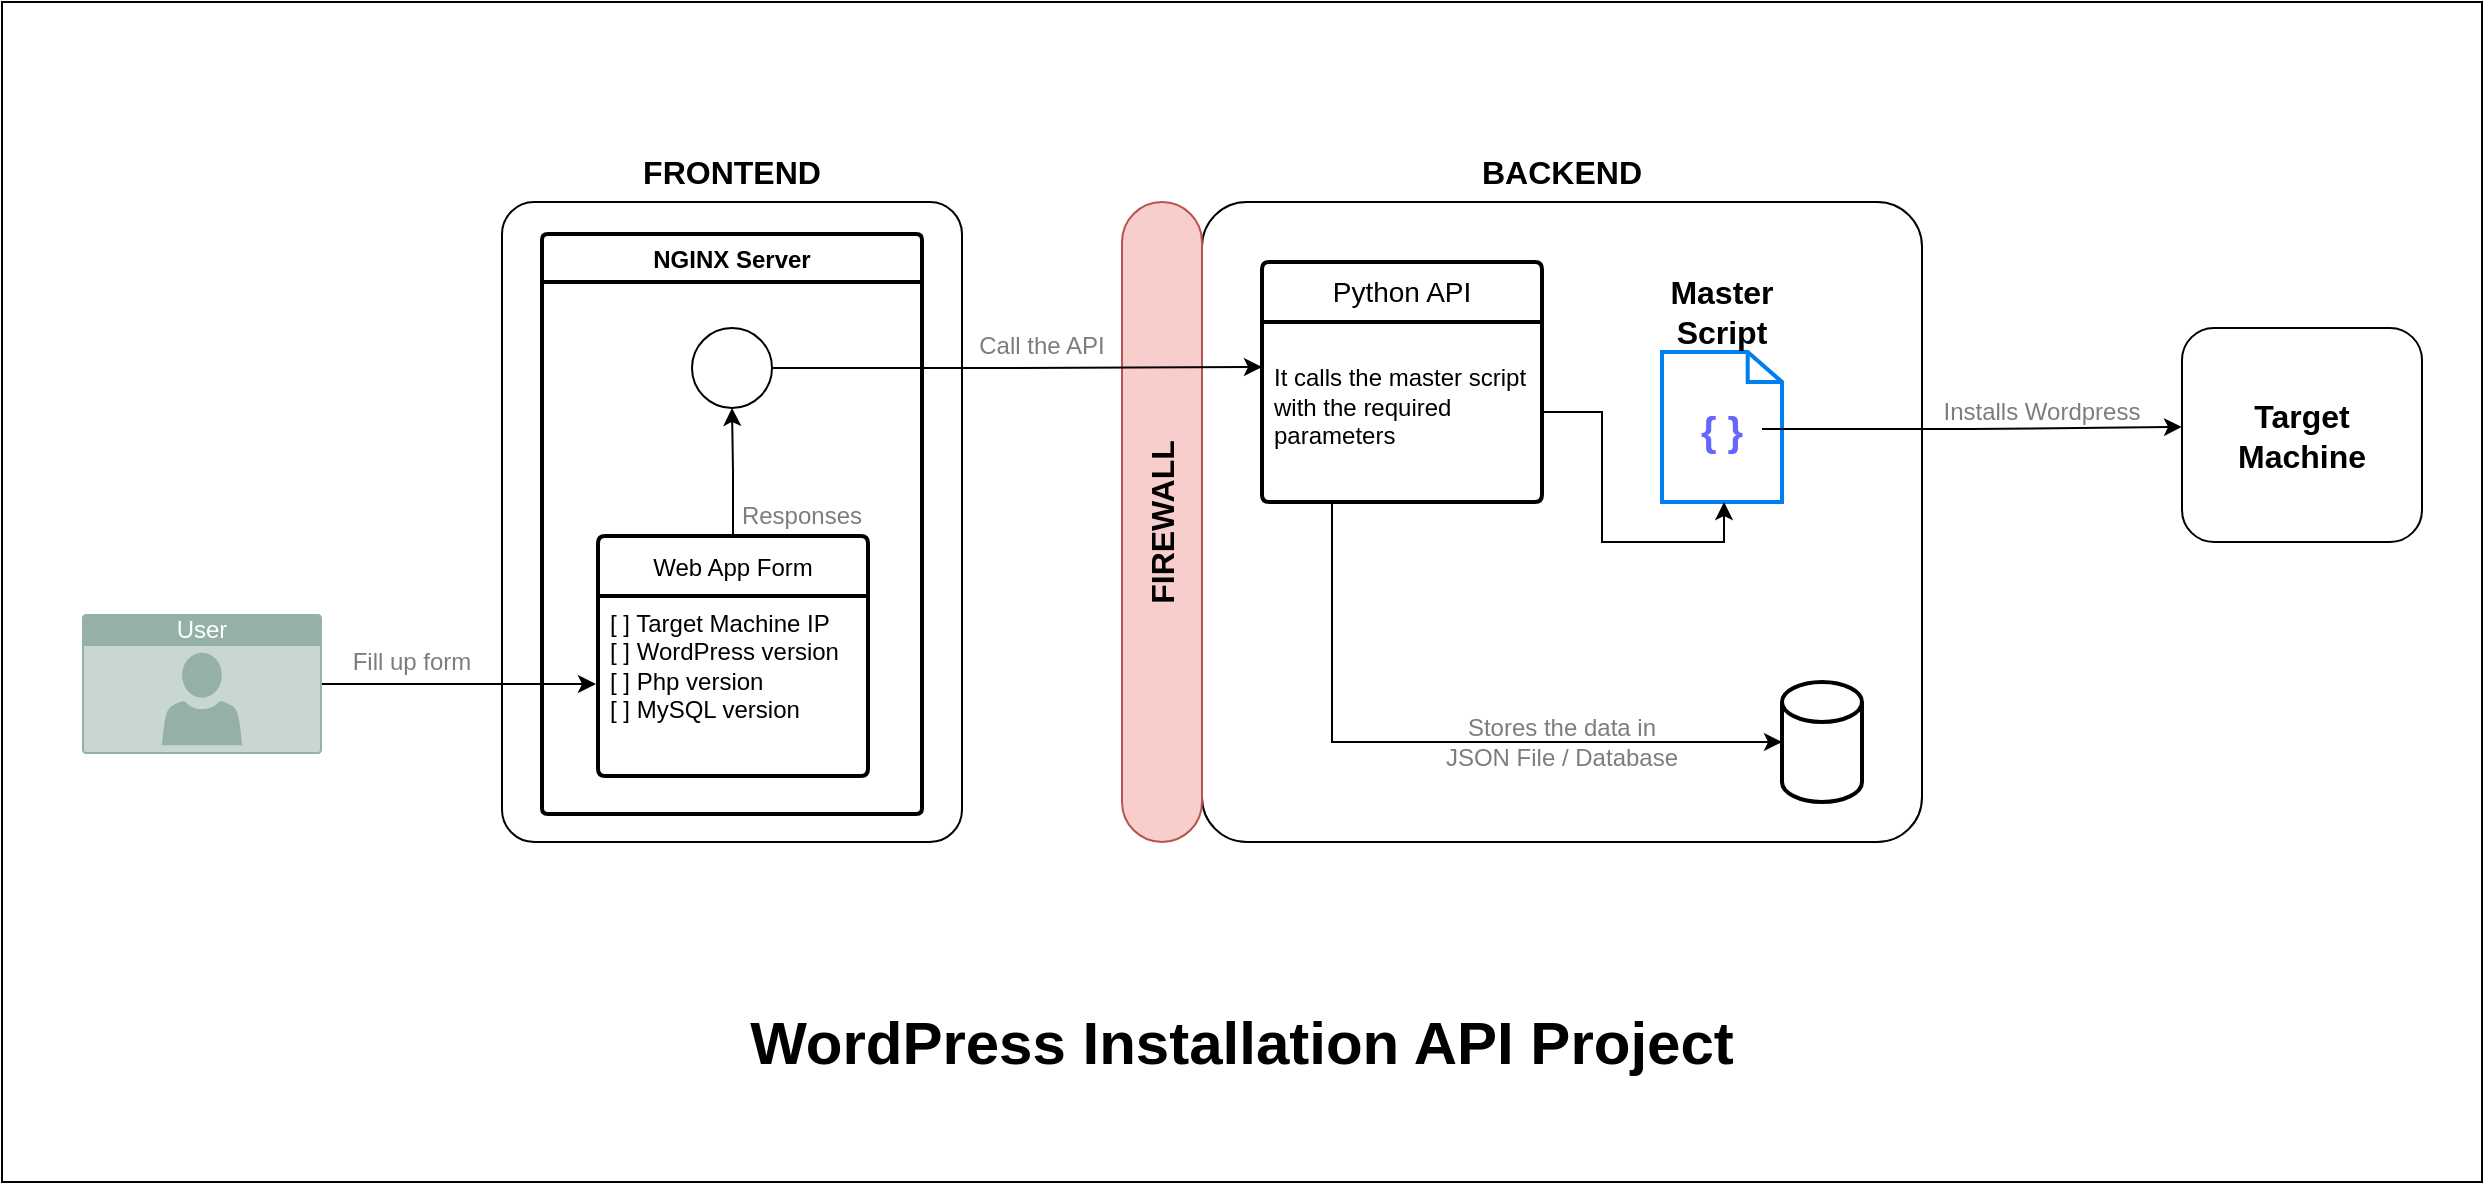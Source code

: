<mxfile version="21.6.6" type="github">
  <diagram name="Page-1" id="h-J4Sj8JrcuA8A1Gtrao">
    <mxGraphModel dx="2250" dy="721" grid="1" gridSize="10" guides="1" tooltips="1" connect="1" arrows="1" fold="1" page="1" pageScale="1" pageWidth="850" pageHeight="1100" math="0" shadow="0">
      <root>
        <mxCell id="0" />
        <mxCell id="1" parent="0" />
        <mxCell id="86WniwO7mv7N3H_Lyb2e-58" value="" style="rounded=0;whiteSpace=wrap;html=1;" vertex="1" parent="1">
          <mxGeometry x="-280" y="100" width="1240" height="590" as="geometry" />
        </mxCell>
        <mxCell id="86WniwO7mv7N3H_Lyb2e-1" value="" style="rounded=1;whiteSpace=wrap;html=1;arcSize=7;" vertex="1" parent="1">
          <mxGeometry x="320" y="200" width="360" height="320" as="geometry" />
        </mxCell>
        <mxCell id="86WniwO7mv7N3H_Lyb2e-2" value="" style="rounded=1;whiteSpace=wrap;html=1;arcSize=7;" vertex="1" parent="1">
          <mxGeometry x="-30" y="200" width="230" height="320" as="geometry" />
        </mxCell>
        <mxCell id="86WniwO7mv7N3H_Lyb2e-3" value="&lt;b&gt;&lt;font style=&quot;font-size: 16px;&quot;&gt;FRONTEND&lt;/font&gt;&lt;/b&gt;" style="text;html=1;strokeColor=none;fillColor=none;align=center;verticalAlign=middle;whiteSpace=wrap;rounded=0;" vertex="1" parent="1">
          <mxGeometry x="-30" y="170" width="230" height="30" as="geometry" />
        </mxCell>
        <mxCell id="86WniwO7mv7N3H_Lyb2e-4" value="&lt;b&gt;&lt;font style=&quot;font-size: 16px;&quot;&gt;BACKEND&lt;/font&gt;&lt;/b&gt;" style="text;html=1;strokeColor=none;fillColor=none;align=center;verticalAlign=middle;whiteSpace=wrap;rounded=0;" vertex="1" parent="1">
          <mxGeometry x="320" y="170" width="360" height="30" as="geometry" />
        </mxCell>
        <mxCell id="86WniwO7mv7N3H_Lyb2e-5" value="" style="rounded=1;whiteSpace=wrap;html=1;arcSize=50;fillColor=#f8cecc;strokeColor=#b85450;" vertex="1" parent="1">
          <mxGeometry x="280" y="200" width="40" height="320" as="geometry" />
        </mxCell>
        <mxCell id="86WniwO7mv7N3H_Lyb2e-6" value="&lt;b&gt;&lt;font style=&quot;font-size: 16px;&quot;&gt;FIREWALL&lt;br&gt;&lt;/font&gt;&lt;/b&gt;" style="text;html=1;strokeColor=none;fillColor=none;align=center;verticalAlign=middle;whiteSpace=wrap;rounded=0;rotation=-90;" vertex="1" parent="1">
          <mxGeometry x="220" y="345" width="160" height="30" as="geometry" />
        </mxCell>
        <mxCell id="86WniwO7mv7N3H_Lyb2e-7" value="" style="strokeWidth=2;html=1;shape=mxgraph.flowchart.database;whiteSpace=wrap;" vertex="1" parent="1">
          <mxGeometry x="610" y="440" width="40" height="60" as="geometry" />
        </mxCell>
        <mxCell id="86WniwO7mv7N3H_Lyb2e-23" value="&lt;b style=&quot;border-color: var(--border-color); font-size: 12px;&quot;&gt;NGINX Server&lt;/b&gt;" style="swimlane;childLayout=stackLayout;horizontal=1;startSize=24;horizontalStack=0;rounded=1;fontSize=14;fontStyle=0;strokeWidth=2;resizeParent=0;resizeLast=1;shadow=0;dashed=0;align=center;arcSize=4;whiteSpace=wrap;html=1;" vertex="1" parent="1">
          <mxGeometry x="-10" y="216" width="190" height="290" as="geometry" />
        </mxCell>
        <mxCell id="86WniwO7mv7N3H_Lyb2e-41" style="edgeStyle=orthogonalEdgeStyle;rounded=0;orthogonalLoop=1;jettySize=auto;html=1;entryX=0.5;entryY=1;entryDx=0;entryDy=0;" edge="1" parent="1" source="86WniwO7mv7N3H_Lyb2e-21" target="86WniwO7mv7N3H_Lyb2e-38">
          <mxGeometry relative="1" as="geometry" />
        </mxCell>
        <mxCell id="86WniwO7mv7N3H_Lyb2e-21" value="&lt;font style=&quot;font-size: 12px;&quot;&gt;Web App Form&lt;/font&gt;" style="swimlane;childLayout=stackLayout;horizontal=1;startSize=30;horizontalStack=0;rounded=1;fontSize=14;fontStyle=0;strokeWidth=2;resizeParent=0;resizeLast=1;shadow=0;dashed=0;align=center;arcSize=4;whiteSpace=wrap;html=1;" vertex="1" parent="1">
          <mxGeometry x="18" y="367" width="135" height="120" as="geometry" />
        </mxCell>
        <mxCell id="86WniwO7mv7N3H_Lyb2e-22" value="[ ] Target Machine IP&lt;br&gt;[ ] WordPress version&lt;br&gt;[ ] Php version&lt;br&gt;[ ] MySQL version" style="align=left;strokeColor=none;fillColor=none;spacingLeft=4;fontSize=12;verticalAlign=top;resizable=0;rotatable=0;part=1;html=1;" vertex="1" parent="86WniwO7mv7N3H_Lyb2e-21">
          <mxGeometry y="30" width="135" height="90" as="geometry" />
        </mxCell>
        <mxCell id="86WniwO7mv7N3H_Lyb2e-37" style="edgeStyle=orthogonalEdgeStyle;rounded=0;orthogonalLoop=1;jettySize=auto;html=1;" edge="1" parent="1" source="86WniwO7mv7N3H_Lyb2e-26">
          <mxGeometry relative="1" as="geometry">
            <mxPoint x="-108" y="440.98" as="sourcePoint" />
            <mxPoint x="17" y="441" as="targetPoint" />
          </mxGeometry>
        </mxCell>
        <mxCell id="86WniwO7mv7N3H_Lyb2e-26" value="User" style="html=1;whiteSpace=wrap;strokeColor=none;fillColor=#94B0A8;labelPosition=center;verticalLabelPosition=middle;verticalAlign=top;align=center;fontSize=12;outlineConnect=0;spacingTop=-6;fontColor=#FFFFFF;sketch=0;shape=mxgraph.sitemap.user;" vertex="1" parent="1">
          <mxGeometry x="-240" y="406" width="120" height="70" as="geometry" />
        </mxCell>
        <mxCell id="86WniwO7mv7N3H_Lyb2e-28" value="&lt;font color=&quot;#7d7d7d&quot;&gt;Fill up form&lt;/font&gt;" style="text;html=1;strokeColor=none;fillColor=none;align=center;verticalAlign=middle;whiteSpace=wrap;rounded=0;" vertex="1" parent="1">
          <mxGeometry x="-110" y="415" width="70" height="30" as="geometry" />
        </mxCell>
        <mxCell id="86WniwO7mv7N3H_Lyb2e-29" value="&lt;font color=&quot;#7d7d7d&quot;&gt;Responses&lt;/font&gt;" style="text;html=1;strokeColor=none;fillColor=none;align=center;verticalAlign=middle;whiteSpace=wrap;rounded=0;" vertex="1" parent="1">
          <mxGeometry x="85" y="342" width="70" height="30" as="geometry" />
        </mxCell>
        <mxCell id="86WniwO7mv7N3H_Lyb2e-30" value="Python API" style="swimlane;childLayout=stackLayout;horizontal=1;startSize=30;horizontalStack=0;rounded=1;fontSize=14;fontStyle=0;strokeWidth=2;resizeParent=0;resizeLast=1;shadow=0;dashed=0;align=center;arcSize=4;whiteSpace=wrap;html=1;" vertex="1" parent="1">
          <mxGeometry x="350" y="230" width="140" height="120" as="geometry" />
        </mxCell>
        <mxCell id="86WniwO7mv7N3H_Lyb2e-31" value="&lt;br&gt;It calls the master script&lt;br&gt;with the required&lt;br&gt;parameters" style="align=left;strokeColor=none;fillColor=none;spacingLeft=4;fontSize=12;verticalAlign=top;resizable=0;rotatable=0;part=1;html=1;" vertex="1" parent="86WniwO7mv7N3H_Lyb2e-30">
          <mxGeometry y="30" width="140" height="90" as="geometry" />
        </mxCell>
        <mxCell id="86WniwO7mv7N3H_Lyb2e-33" value="&lt;font color=&quot;#7d7d7d&quot;&gt;Call the API&lt;/font&gt;" style="text;html=1;strokeColor=none;fillColor=none;align=center;verticalAlign=middle;whiteSpace=wrap;rounded=0;" vertex="1" parent="1">
          <mxGeometry x="200" y="257" width="80" height="30" as="geometry" />
        </mxCell>
        <mxCell id="86WniwO7mv7N3H_Lyb2e-39" style="edgeStyle=orthogonalEdgeStyle;rounded=0;orthogonalLoop=1;jettySize=auto;html=1;entryX=0;entryY=0.25;entryDx=0;entryDy=0;" edge="1" parent="1" source="86WniwO7mv7N3H_Lyb2e-38" target="86WniwO7mv7N3H_Lyb2e-31">
          <mxGeometry relative="1" as="geometry" />
        </mxCell>
        <mxCell id="86WniwO7mv7N3H_Lyb2e-38" value="" style="ellipse;whiteSpace=wrap;html=1;" vertex="1" parent="1">
          <mxGeometry x="65" y="263" width="40" height="40" as="geometry" />
        </mxCell>
        <mxCell id="86WniwO7mv7N3H_Lyb2e-40" style="edgeStyle=orthogonalEdgeStyle;rounded=0;orthogonalLoop=1;jettySize=auto;html=1;exitX=0.25;exitY=1;exitDx=0;exitDy=0;entryX=0;entryY=0.5;entryDx=0;entryDy=0;entryPerimeter=0;" edge="1" parent="1" source="86WniwO7mv7N3H_Lyb2e-31" target="86WniwO7mv7N3H_Lyb2e-7">
          <mxGeometry relative="1" as="geometry" />
        </mxCell>
        <mxCell id="86WniwO7mv7N3H_Lyb2e-42" value="&lt;font color=&quot;#7d7d7d&quot;&gt;Stores the data in&lt;br&gt;JSON File / Database&lt;/font&gt;" style="text;html=1;strokeColor=none;fillColor=none;align=center;verticalAlign=middle;whiteSpace=wrap;rounded=0;" vertex="1" parent="1">
          <mxGeometry x="440" y="455" width="120" height="30" as="geometry" />
        </mxCell>
        <mxCell id="86WniwO7mv7N3H_Lyb2e-51" value="" style="html=1;verticalLabelPosition=bottom;align=center;labelBackgroundColor=#ffffff;verticalAlign=top;strokeWidth=2;strokeColor=#0080F0;shadow=0;dashed=0;shape=mxgraph.ios7.icons.document;" vertex="1" parent="1">
          <mxGeometry x="550" y="275" width="60" height="75" as="geometry" />
        </mxCell>
        <mxCell id="86WniwO7mv7N3H_Lyb2e-55" style="edgeStyle=orthogonalEdgeStyle;rounded=0;orthogonalLoop=1;jettySize=auto;html=1;" edge="1" parent="1" source="86WniwO7mv7N3H_Lyb2e-52">
          <mxGeometry relative="1" as="geometry">
            <mxPoint x="810" y="312.467" as="targetPoint" />
          </mxGeometry>
        </mxCell>
        <mxCell id="86WniwO7mv7N3H_Lyb2e-52" value="&lt;font color=&quot;#6666ff&quot; style=&quot;font-size: 20px;&quot;&gt;&lt;b&gt;{ }&lt;/b&gt;&lt;/font&gt;" style="text;html=1;strokeColor=none;fillColor=none;align=center;verticalAlign=middle;whiteSpace=wrap;rounded=0;" vertex="1" parent="1">
          <mxGeometry x="560" y="287" width="40" height="53" as="geometry" />
        </mxCell>
        <mxCell id="86WniwO7mv7N3H_Lyb2e-53" style="edgeStyle=orthogonalEdgeStyle;rounded=0;orthogonalLoop=1;jettySize=auto;html=1;entryX=0.517;entryY=1;entryDx=0;entryDy=0;entryPerimeter=0;" edge="1" parent="1" source="86WniwO7mv7N3H_Lyb2e-31" target="86WniwO7mv7N3H_Lyb2e-51">
          <mxGeometry relative="1" as="geometry" />
        </mxCell>
        <mxCell id="86WniwO7mv7N3H_Lyb2e-54" value="&lt;b&gt;&lt;font style=&quot;font-size: 16px;&quot;&gt;Master&lt;br&gt;Script&lt;br&gt;&lt;/font&gt;&lt;/b&gt;" style="text;html=1;strokeColor=none;fillColor=none;align=center;verticalAlign=middle;whiteSpace=wrap;rounded=0;" vertex="1" parent="1">
          <mxGeometry x="530" y="240" width="100" height="30" as="geometry" />
        </mxCell>
        <mxCell id="86WniwO7mv7N3H_Lyb2e-56" value="&lt;font color=&quot;#7d7d7d&quot;&gt;Installs Wordpress&lt;/font&gt;" style="text;html=1;strokeColor=none;fillColor=none;align=center;verticalAlign=middle;whiteSpace=wrap;rounded=0;" vertex="1" parent="1">
          <mxGeometry x="680" y="290" width="120" height="30" as="geometry" />
        </mxCell>
        <mxCell id="86WniwO7mv7N3H_Lyb2e-59" value="&lt;b&gt;&lt;font style=&quot;font-size: 30px;&quot;&gt;WordPress Installation API Project&lt;/font&gt;&lt;/b&gt;" style="text;html=1;strokeColor=none;fillColor=none;align=center;verticalAlign=middle;whiteSpace=wrap;rounded=0;" vertex="1" parent="1">
          <mxGeometry x="-280" y="590" width="1240" height="60" as="geometry" />
        </mxCell>
        <mxCell id="86WniwO7mv7N3H_Lyb2e-60" value="" style="rounded=1;whiteSpace=wrap;html=1;" vertex="1" parent="1">
          <mxGeometry x="810" y="263" width="120" height="107" as="geometry" />
        </mxCell>
        <mxCell id="86WniwO7mv7N3H_Lyb2e-57" value="&lt;b&gt;&lt;font style=&quot;font-size: 16px;&quot;&gt;Target&lt;br&gt;Machine&lt;/font&gt;&lt;/b&gt;" style="text;html=1;strokeColor=none;fillColor=none;align=center;verticalAlign=middle;whiteSpace=wrap;rounded=0;" vertex="1" parent="1">
          <mxGeometry x="825" y="281.5" width="90" height="70" as="geometry" />
        </mxCell>
      </root>
    </mxGraphModel>
  </diagram>
</mxfile>
